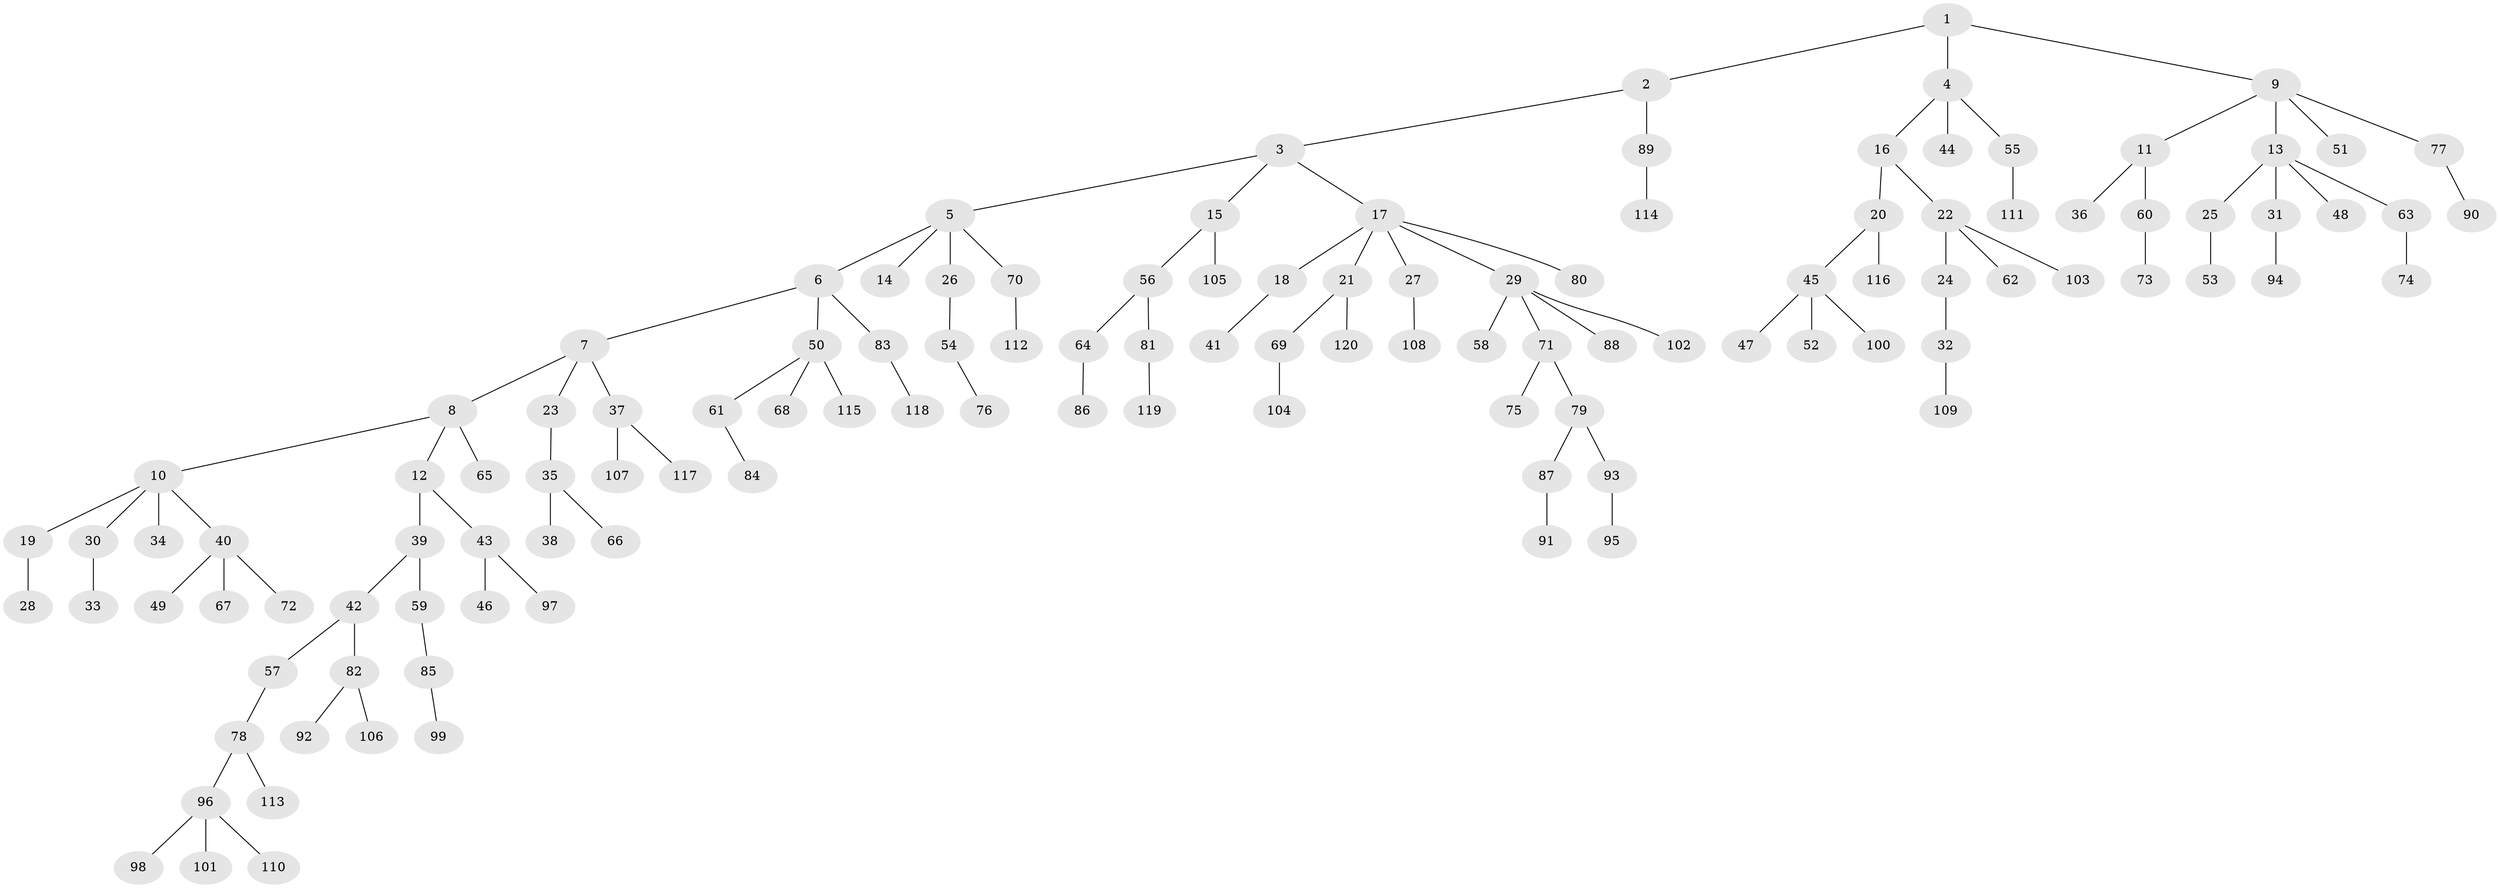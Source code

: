 // Generated by graph-tools (version 1.1) at 2025/26/03/09/25 03:26:22]
// undirected, 120 vertices, 119 edges
graph export_dot {
graph [start="1"]
  node [color=gray90,style=filled];
  1;
  2;
  3;
  4;
  5;
  6;
  7;
  8;
  9;
  10;
  11;
  12;
  13;
  14;
  15;
  16;
  17;
  18;
  19;
  20;
  21;
  22;
  23;
  24;
  25;
  26;
  27;
  28;
  29;
  30;
  31;
  32;
  33;
  34;
  35;
  36;
  37;
  38;
  39;
  40;
  41;
  42;
  43;
  44;
  45;
  46;
  47;
  48;
  49;
  50;
  51;
  52;
  53;
  54;
  55;
  56;
  57;
  58;
  59;
  60;
  61;
  62;
  63;
  64;
  65;
  66;
  67;
  68;
  69;
  70;
  71;
  72;
  73;
  74;
  75;
  76;
  77;
  78;
  79;
  80;
  81;
  82;
  83;
  84;
  85;
  86;
  87;
  88;
  89;
  90;
  91;
  92;
  93;
  94;
  95;
  96;
  97;
  98;
  99;
  100;
  101;
  102;
  103;
  104;
  105;
  106;
  107;
  108;
  109;
  110;
  111;
  112;
  113;
  114;
  115;
  116;
  117;
  118;
  119;
  120;
  1 -- 2;
  1 -- 4;
  1 -- 9;
  2 -- 3;
  2 -- 89;
  3 -- 5;
  3 -- 15;
  3 -- 17;
  4 -- 16;
  4 -- 44;
  4 -- 55;
  5 -- 6;
  5 -- 14;
  5 -- 26;
  5 -- 70;
  6 -- 7;
  6 -- 50;
  6 -- 83;
  7 -- 8;
  7 -- 23;
  7 -- 37;
  8 -- 10;
  8 -- 12;
  8 -- 65;
  9 -- 11;
  9 -- 13;
  9 -- 51;
  9 -- 77;
  10 -- 19;
  10 -- 30;
  10 -- 34;
  10 -- 40;
  11 -- 36;
  11 -- 60;
  12 -- 39;
  12 -- 43;
  13 -- 25;
  13 -- 31;
  13 -- 48;
  13 -- 63;
  15 -- 56;
  15 -- 105;
  16 -- 20;
  16 -- 22;
  17 -- 18;
  17 -- 21;
  17 -- 27;
  17 -- 29;
  17 -- 80;
  18 -- 41;
  19 -- 28;
  20 -- 45;
  20 -- 116;
  21 -- 69;
  21 -- 120;
  22 -- 24;
  22 -- 62;
  22 -- 103;
  23 -- 35;
  24 -- 32;
  25 -- 53;
  26 -- 54;
  27 -- 108;
  29 -- 58;
  29 -- 71;
  29 -- 88;
  29 -- 102;
  30 -- 33;
  31 -- 94;
  32 -- 109;
  35 -- 38;
  35 -- 66;
  37 -- 107;
  37 -- 117;
  39 -- 42;
  39 -- 59;
  40 -- 49;
  40 -- 67;
  40 -- 72;
  42 -- 57;
  42 -- 82;
  43 -- 46;
  43 -- 97;
  45 -- 47;
  45 -- 52;
  45 -- 100;
  50 -- 61;
  50 -- 68;
  50 -- 115;
  54 -- 76;
  55 -- 111;
  56 -- 64;
  56 -- 81;
  57 -- 78;
  59 -- 85;
  60 -- 73;
  61 -- 84;
  63 -- 74;
  64 -- 86;
  69 -- 104;
  70 -- 112;
  71 -- 75;
  71 -- 79;
  77 -- 90;
  78 -- 96;
  78 -- 113;
  79 -- 87;
  79 -- 93;
  81 -- 119;
  82 -- 92;
  82 -- 106;
  83 -- 118;
  85 -- 99;
  87 -- 91;
  89 -- 114;
  93 -- 95;
  96 -- 98;
  96 -- 101;
  96 -- 110;
}
